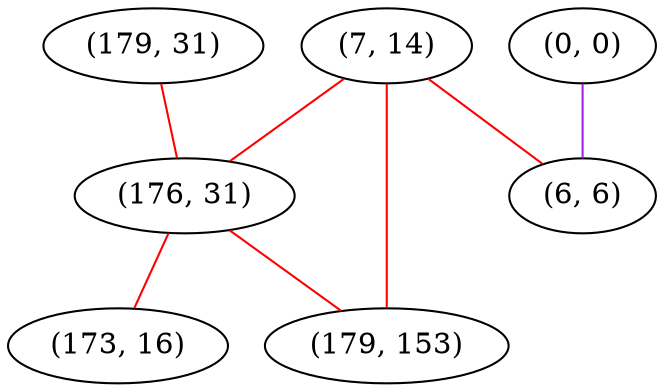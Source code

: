 graph "" {
"(179, 31)";
"(7, 14)";
"(0, 0)";
"(176, 31)";
"(6, 6)";
"(173, 16)";
"(179, 153)";
"(179, 31)" -- "(176, 31)"  [color=red, key=0, weight=1];
"(7, 14)" -- "(179, 153)"  [color=red, key=0, weight=1];
"(7, 14)" -- "(176, 31)"  [color=red, key=0, weight=1];
"(7, 14)" -- "(6, 6)"  [color=red, key=0, weight=1];
"(0, 0)" -- "(6, 6)"  [color=purple, key=0, weight=4];
"(176, 31)" -- "(179, 153)"  [color=red, key=0, weight=1];
"(176, 31)" -- "(173, 16)"  [color=red, key=0, weight=1];
}

